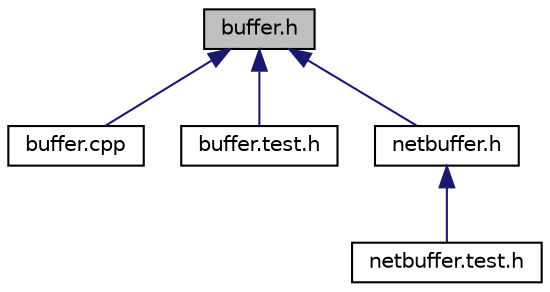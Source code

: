 digraph G
{
  edge [fontname="Helvetica",fontsize="10",labelfontname="Helvetica",labelfontsize="10"];
  node [fontname="Helvetica",fontsize="10",shape=record];
  Node1 [label="buffer.h",height=0.2,width=0.4,color="black", fillcolor="grey75", style="filled" fontcolor="black"];
  Node1 -> Node2 [dir="back",color="midnightblue",fontsize="10",style="solid",fontname="Helvetica"];
  Node2 [label="buffer.cpp",height=0.2,width=0.4,color="black", fillcolor="white", style="filled",URL="$buffer_8cpp.html"];
  Node1 -> Node3 [dir="back",color="midnightblue",fontsize="10",style="solid",fontname="Helvetica"];
  Node3 [label="buffer.test.h",height=0.2,width=0.4,color="black", fillcolor="white", style="filled",URL="$buffer_8test_8h.html"];
  Node1 -> Node4 [dir="back",color="midnightblue",fontsize="10",style="solid",fontname="Helvetica"];
  Node4 [label="netbuffer.h",height=0.2,width=0.4,color="black", fillcolor="white", style="filled",URL="$netbuffer_8h.html"];
  Node4 -> Node5 [dir="back",color="midnightblue",fontsize="10",style="solid",fontname="Helvetica"];
  Node5 [label="netbuffer.test.h",height=0.2,width=0.4,color="black", fillcolor="white", style="filled",URL="$netbuffer_8test_8h.html"];
}
